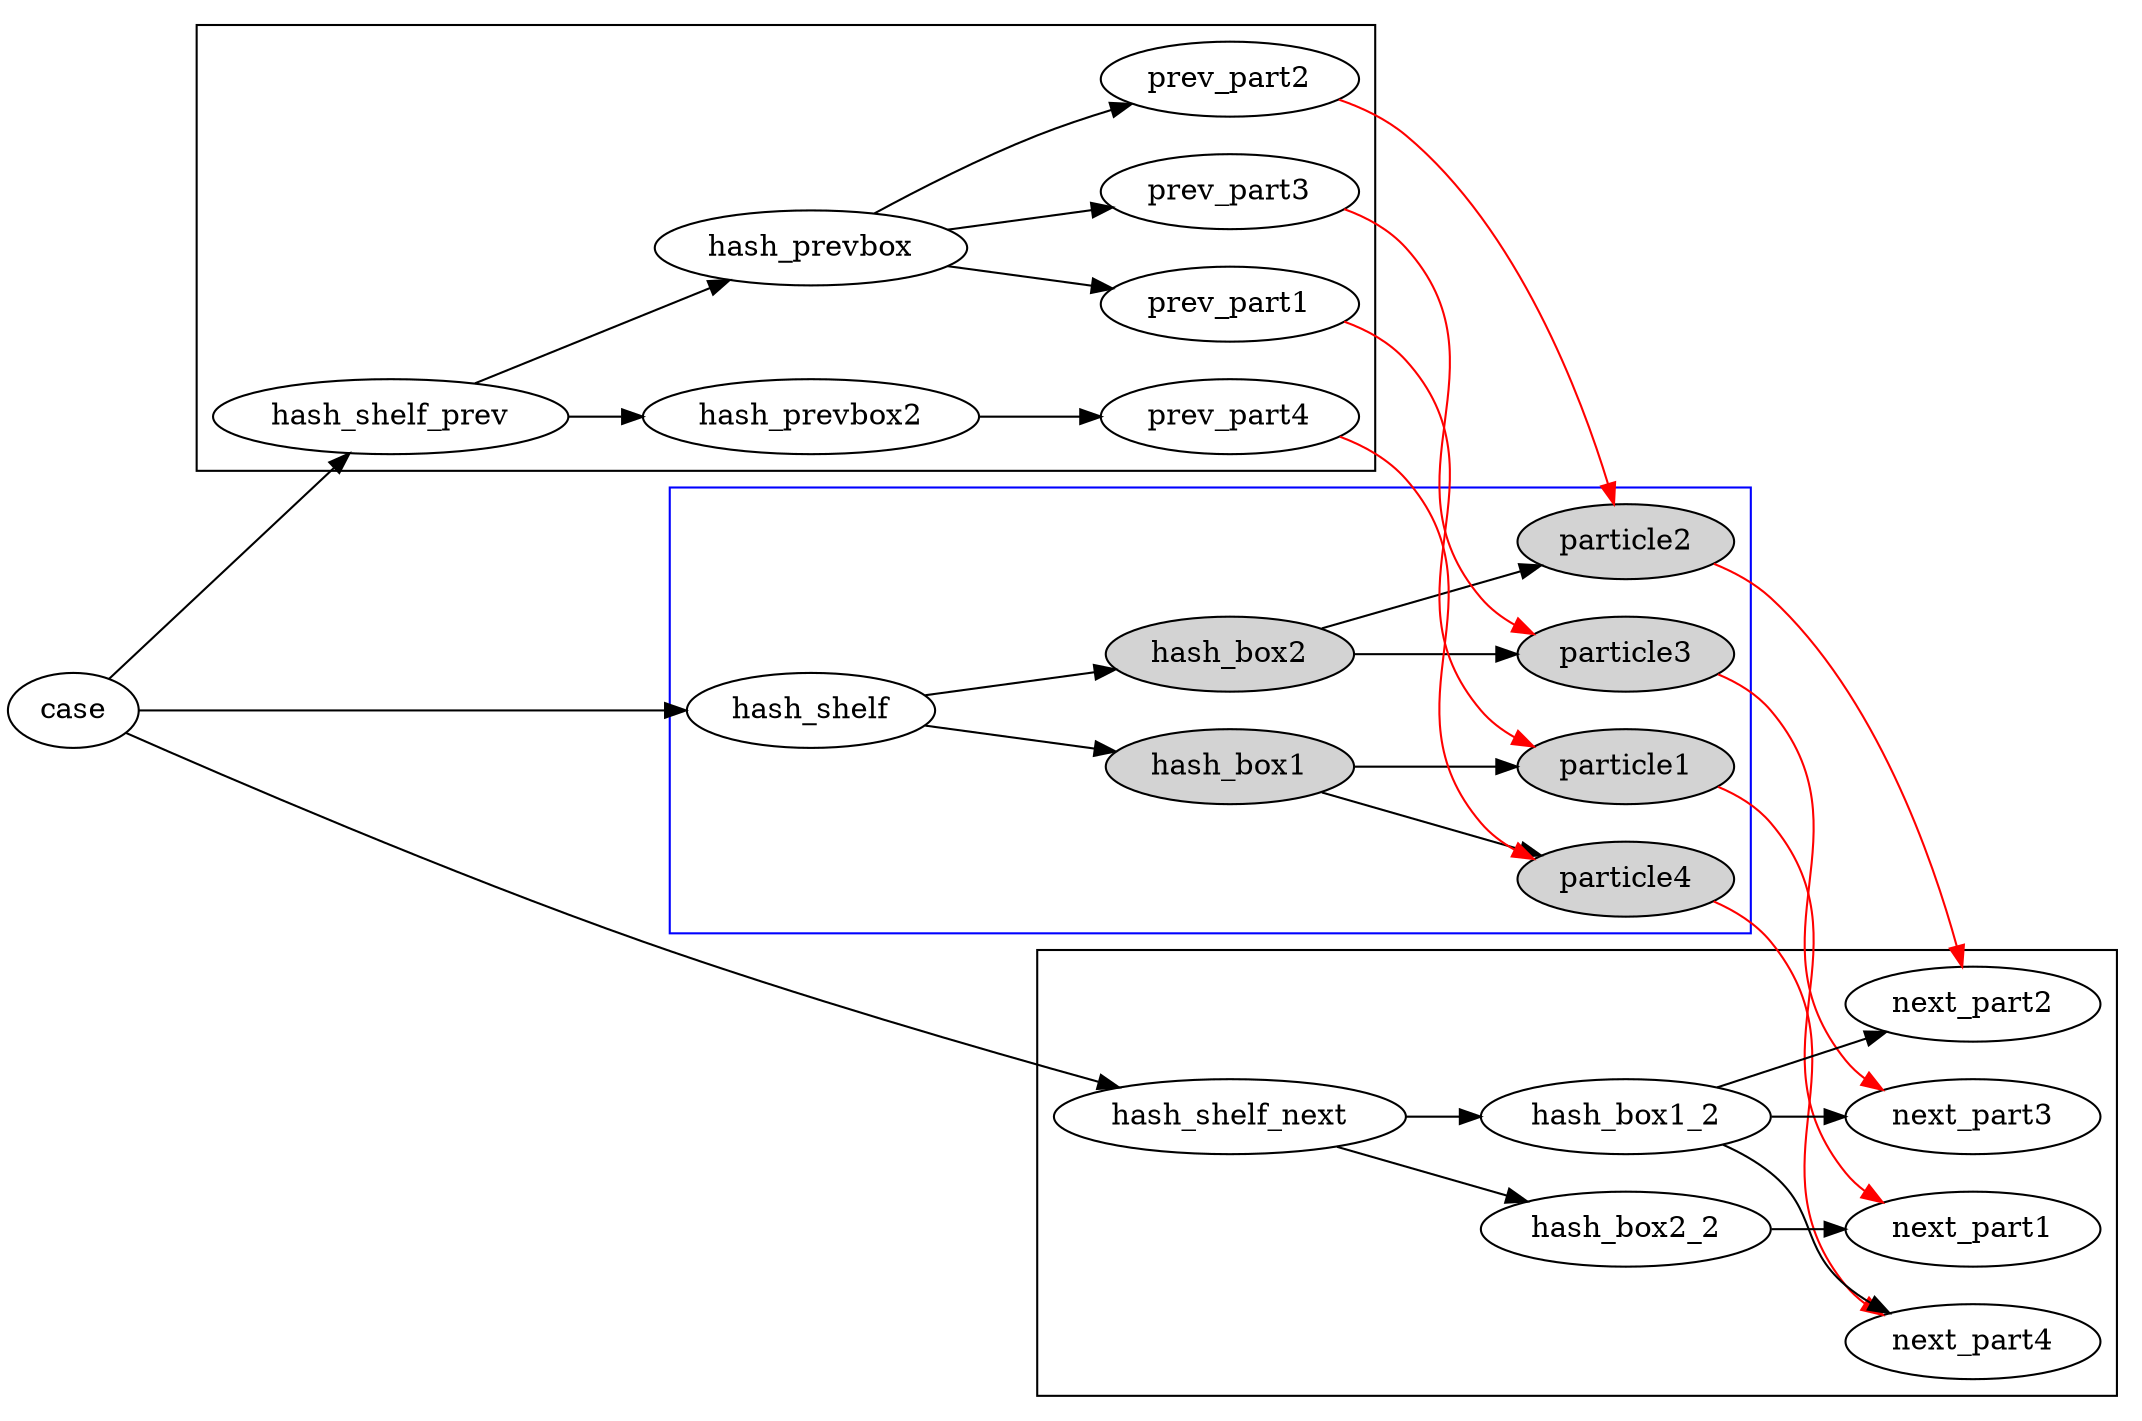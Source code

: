 digraph G{

	rankdir=LR
	case ->hash_shelf
	case ->hash_shelf_next
	
	case->hash_shelf_prev
	

	subgraph cluster_1{

	node[style=filled]
	
	hash_shelf -> hash_box1
	hash_shelf -> hash_box2

	hash_box1 -> particle1
	hash_box2 -> particle2
	hash_box2 -> particle3
	hash_box1 -> particle4


	color=blue
}
subgraph cluster_2{	
	hash_shelf_next -> hash_box1_2
	hash_shelf_next -> hash_box2_2	
	


	hash_box2_2 -> next_part1
	hash_box1_2 -> next_part2
	hash_box1_2 -> next_part3
	hash_box1_2 -> next_part4
	}
	
subgraph cluster_3{
	hash_shelf_prev ->hash_prevbox
	hash_shelf_prev ->hash_prevbox2	

	hash_prevbox->prev_part1
	hash_prevbox->prev_part2
	hash_prevbox->prev_part3
	hash_prevbox2->prev_part4
	}
	
 	{prev_part1 ->particle1->next_part1 [color="red"]}
	{prev_part2 ->particle2->next_part2 [color="red"]  }
	{prev_part3 ->particle3->next_part3 [color="red"]}
	{prev_part4 ->particle4->next_part4 [color="red"]}

}
digraph G2{
	
	subgraph cluster_0 {
		style=filled;
		color=lightgrey;
		node [style=filled,color=white];
		a0 -> a1 -> a2 -> a3;
		label = "process #1";
	}

	subgraph cluster_1 {
		node [style=filled];
		b0 -> b1 -> b2 -> b3;
		label = "process #2";
		color=blue
	}
	
	
	start -> a0;
	start -> b0;
	a1 -> b3;
	b2 -> a3;
	a3 -> a0;
	a3 -> end;
	b3 -> end;

	start [shape=Mdiamond];
	end [shape=Msquare];
}


